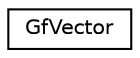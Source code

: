 digraph "Graphical Class Hierarchy"
{
 // LATEX_PDF_SIZE
  edge [fontname="Helvetica",fontsize="10",labelfontname="Helvetica",labelfontsize="10"];
  node [fontname="Helvetica",fontsize="10",shape=record];
  rankdir="LR";
  Node0 [label="GfVector",height=0.2,width=0.4,color="black", fillcolor="white", style="filled",URL="$class_gf_vector.html",tooltip=" "];
}
